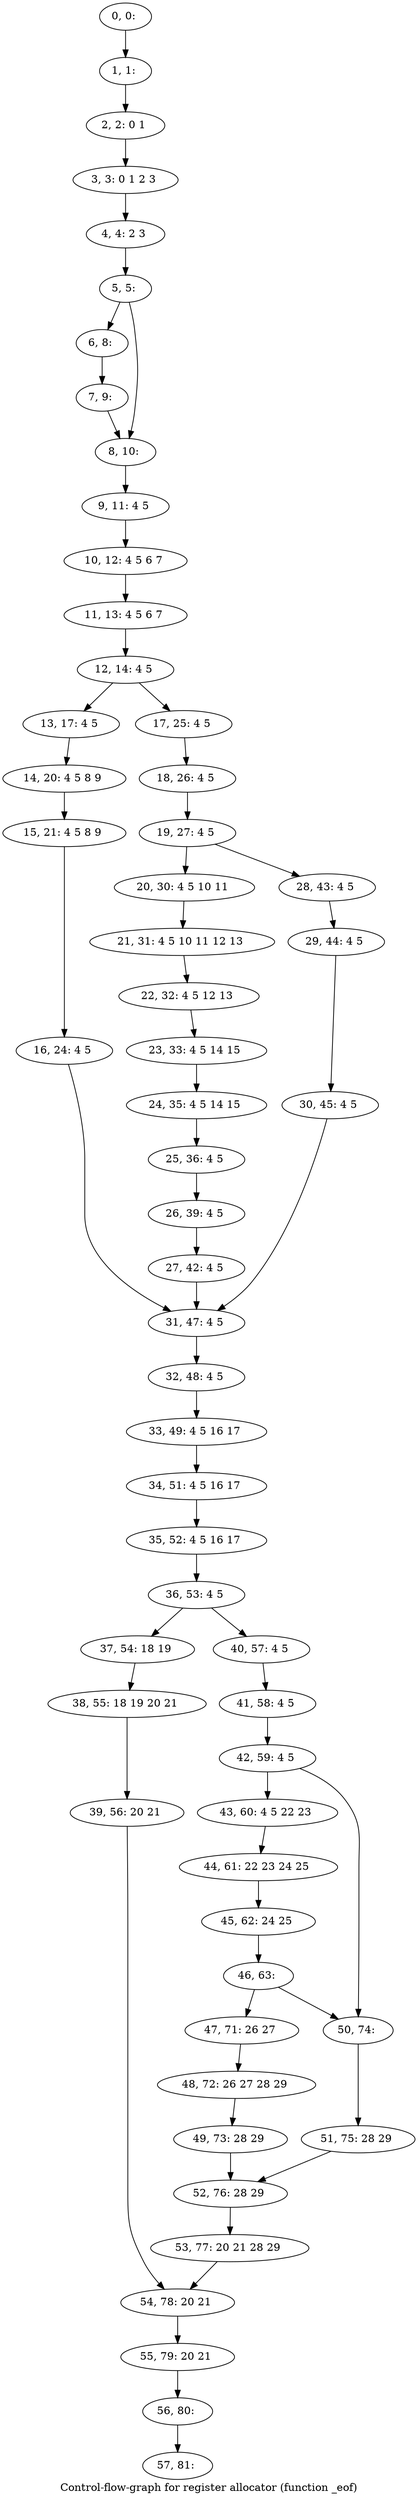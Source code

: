 digraph G {
graph [label="Control-flow-graph for register allocator (function _eof)"]
0[label="0, 0: "];
1[label="1, 1: "];
2[label="2, 2: 0 1 "];
3[label="3, 3: 0 1 2 3 "];
4[label="4, 4: 2 3 "];
5[label="5, 5: "];
6[label="6, 8: "];
7[label="7, 9: "];
8[label="8, 10: "];
9[label="9, 11: 4 5 "];
10[label="10, 12: 4 5 6 7 "];
11[label="11, 13: 4 5 6 7 "];
12[label="12, 14: 4 5 "];
13[label="13, 17: 4 5 "];
14[label="14, 20: 4 5 8 9 "];
15[label="15, 21: 4 5 8 9 "];
16[label="16, 24: 4 5 "];
17[label="17, 25: 4 5 "];
18[label="18, 26: 4 5 "];
19[label="19, 27: 4 5 "];
20[label="20, 30: 4 5 10 11 "];
21[label="21, 31: 4 5 10 11 12 13 "];
22[label="22, 32: 4 5 12 13 "];
23[label="23, 33: 4 5 14 15 "];
24[label="24, 35: 4 5 14 15 "];
25[label="25, 36: 4 5 "];
26[label="26, 39: 4 5 "];
27[label="27, 42: 4 5 "];
28[label="28, 43: 4 5 "];
29[label="29, 44: 4 5 "];
30[label="30, 45: 4 5 "];
31[label="31, 47: 4 5 "];
32[label="32, 48: 4 5 "];
33[label="33, 49: 4 5 16 17 "];
34[label="34, 51: 4 5 16 17 "];
35[label="35, 52: 4 5 16 17 "];
36[label="36, 53: 4 5 "];
37[label="37, 54: 18 19 "];
38[label="38, 55: 18 19 20 21 "];
39[label="39, 56: 20 21 "];
40[label="40, 57: 4 5 "];
41[label="41, 58: 4 5 "];
42[label="42, 59: 4 5 "];
43[label="43, 60: 4 5 22 23 "];
44[label="44, 61: 22 23 24 25 "];
45[label="45, 62: 24 25 "];
46[label="46, 63: "];
47[label="47, 71: 26 27 "];
48[label="48, 72: 26 27 28 29 "];
49[label="49, 73: 28 29 "];
50[label="50, 74: "];
51[label="51, 75: 28 29 "];
52[label="52, 76: 28 29 "];
53[label="53, 77: 20 21 28 29 "];
54[label="54, 78: 20 21 "];
55[label="55, 79: 20 21 "];
56[label="56, 80: "];
57[label="57, 81: "];
0->1 ;
1->2 ;
2->3 ;
3->4 ;
4->5 ;
5->6 ;
5->8 ;
6->7 ;
7->8 ;
8->9 ;
9->10 ;
10->11 ;
11->12 ;
12->13 ;
12->17 ;
13->14 ;
14->15 ;
15->16 ;
16->31 ;
17->18 ;
18->19 ;
19->20 ;
19->28 ;
20->21 ;
21->22 ;
22->23 ;
23->24 ;
24->25 ;
25->26 ;
26->27 ;
27->31 ;
28->29 ;
29->30 ;
30->31 ;
31->32 ;
32->33 ;
33->34 ;
34->35 ;
35->36 ;
36->37 ;
36->40 ;
37->38 ;
38->39 ;
39->54 ;
40->41 ;
41->42 ;
42->43 ;
42->50 ;
43->44 ;
44->45 ;
45->46 ;
46->47 ;
46->50 ;
47->48 ;
48->49 ;
49->52 ;
50->51 ;
51->52 ;
52->53 ;
53->54 ;
54->55 ;
55->56 ;
56->57 ;
}
